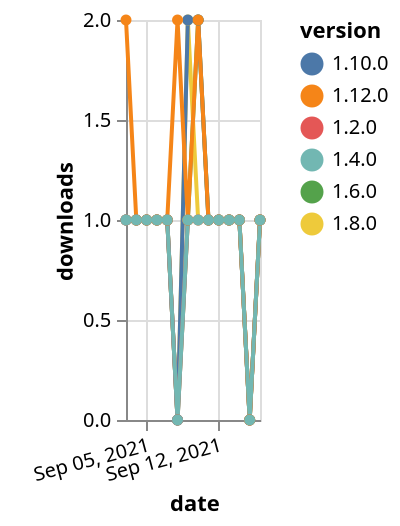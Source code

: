 {"$schema": "https://vega.github.io/schema/vega-lite/v5.json", "description": "A simple bar chart with embedded data.", "data": {"values": [{"date": "2021-09-03", "total": 171, "delta": 1, "version": "1.6.0"}, {"date": "2021-09-04", "total": 172, "delta": 1, "version": "1.6.0"}, {"date": "2021-09-05", "total": 173, "delta": 1, "version": "1.6.0"}, {"date": "2021-09-06", "total": 174, "delta": 1, "version": "1.6.0"}, {"date": "2021-09-07", "total": 175, "delta": 1, "version": "1.6.0"}, {"date": "2021-09-08", "total": 175, "delta": 0, "version": "1.6.0"}, {"date": "2021-09-09", "total": 176, "delta": 1, "version": "1.6.0"}, {"date": "2021-09-10", "total": 178, "delta": 2, "version": "1.6.0"}, {"date": "2021-09-11", "total": 179, "delta": 1, "version": "1.6.0"}, {"date": "2021-09-12", "total": 180, "delta": 1, "version": "1.6.0"}, {"date": "2021-09-13", "total": 181, "delta": 1, "version": "1.6.0"}, {"date": "2021-09-14", "total": 182, "delta": 1, "version": "1.6.0"}, {"date": "2021-09-15", "total": 182, "delta": 0, "version": "1.6.0"}, {"date": "2021-09-16", "total": 183, "delta": 1, "version": "1.6.0"}, {"date": "2021-09-03", "total": 147, "delta": 1, "version": "1.8.0"}, {"date": "2021-09-04", "total": 148, "delta": 1, "version": "1.8.0"}, {"date": "2021-09-05", "total": 149, "delta": 1, "version": "1.8.0"}, {"date": "2021-09-06", "total": 150, "delta": 1, "version": "1.8.0"}, {"date": "2021-09-07", "total": 151, "delta": 1, "version": "1.8.0"}, {"date": "2021-09-08", "total": 151, "delta": 0, "version": "1.8.0"}, {"date": "2021-09-09", "total": 153, "delta": 2, "version": "1.8.0"}, {"date": "2021-09-10", "total": 154, "delta": 1, "version": "1.8.0"}, {"date": "2021-09-11", "total": 155, "delta": 1, "version": "1.8.0"}, {"date": "2021-09-12", "total": 156, "delta": 1, "version": "1.8.0"}, {"date": "2021-09-13", "total": 157, "delta": 1, "version": "1.8.0"}, {"date": "2021-09-14", "total": 158, "delta": 1, "version": "1.8.0"}, {"date": "2021-09-15", "total": 158, "delta": 0, "version": "1.8.0"}, {"date": "2021-09-16", "total": 159, "delta": 1, "version": "1.8.0"}, {"date": "2021-09-03", "total": 164, "delta": 1, "version": "1.10.0"}, {"date": "2021-09-04", "total": 165, "delta": 1, "version": "1.10.0"}, {"date": "2021-09-05", "total": 166, "delta": 1, "version": "1.10.0"}, {"date": "2021-09-06", "total": 167, "delta": 1, "version": "1.10.0"}, {"date": "2021-09-07", "total": 168, "delta": 1, "version": "1.10.0"}, {"date": "2021-09-08", "total": 168, "delta": 0, "version": "1.10.0"}, {"date": "2021-09-09", "total": 170, "delta": 2, "version": "1.10.0"}, {"date": "2021-09-10", "total": 172, "delta": 2, "version": "1.10.0"}, {"date": "2021-09-11", "total": 173, "delta": 1, "version": "1.10.0"}, {"date": "2021-09-12", "total": 174, "delta": 1, "version": "1.10.0"}, {"date": "2021-09-13", "total": 175, "delta": 1, "version": "1.10.0"}, {"date": "2021-09-14", "total": 176, "delta": 1, "version": "1.10.0"}, {"date": "2021-09-15", "total": 176, "delta": 0, "version": "1.10.0"}, {"date": "2021-09-16", "total": 177, "delta": 1, "version": "1.10.0"}, {"date": "2021-09-03", "total": 214, "delta": 1, "version": "1.2.0"}, {"date": "2021-09-04", "total": 215, "delta": 1, "version": "1.2.0"}, {"date": "2021-09-05", "total": 216, "delta": 1, "version": "1.2.0"}, {"date": "2021-09-06", "total": 217, "delta": 1, "version": "1.2.0"}, {"date": "2021-09-07", "total": 218, "delta": 1, "version": "1.2.0"}, {"date": "2021-09-08", "total": 218, "delta": 0, "version": "1.2.0"}, {"date": "2021-09-09", "total": 219, "delta": 1, "version": "1.2.0"}, {"date": "2021-09-10", "total": 220, "delta": 1, "version": "1.2.0"}, {"date": "2021-09-11", "total": 221, "delta": 1, "version": "1.2.0"}, {"date": "2021-09-12", "total": 222, "delta": 1, "version": "1.2.0"}, {"date": "2021-09-13", "total": 223, "delta": 1, "version": "1.2.0"}, {"date": "2021-09-14", "total": 224, "delta": 1, "version": "1.2.0"}, {"date": "2021-09-15", "total": 224, "delta": 0, "version": "1.2.0"}, {"date": "2021-09-16", "total": 225, "delta": 1, "version": "1.2.0"}, {"date": "2021-09-03", "total": 112, "delta": 2, "version": "1.12.0"}, {"date": "2021-09-04", "total": 113, "delta": 1, "version": "1.12.0"}, {"date": "2021-09-05", "total": 114, "delta": 1, "version": "1.12.0"}, {"date": "2021-09-06", "total": 115, "delta": 1, "version": "1.12.0"}, {"date": "2021-09-07", "total": 116, "delta": 1, "version": "1.12.0"}, {"date": "2021-09-08", "total": 118, "delta": 2, "version": "1.12.0"}, {"date": "2021-09-09", "total": 119, "delta": 1, "version": "1.12.0"}, {"date": "2021-09-10", "total": 121, "delta": 2, "version": "1.12.0"}, {"date": "2021-09-11", "total": 122, "delta": 1, "version": "1.12.0"}, {"date": "2021-09-12", "total": 123, "delta": 1, "version": "1.12.0"}, {"date": "2021-09-13", "total": 124, "delta": 1, "version": "1.12.0"}, {"date": "2021-09-14", "total": 125, "delta": 1, "version": "1.12.0"}, {"date": "2021-09-15", "total": 125, "delta": 0, "version": "1.12.0"}, {"date": "2021-09-16", "total": 126, "delta": 1, "version": "1.12.0"}, {"date": "2021-09-03", "total": 173, "delta": 1, "version": "1.4.0"}, {"date": "2021-09-04", "total": 174, "delta": 1, "version": "1.4.0"}, {"date": "2021-09-05", "total": 175, "delta": 1, "version": "1.4.0"}, {"date": "2021-09-06", "total": 176, "delta": 1, "version": "1.4.0"}, {"date": "2021-09-07", "total": 177, "delta": 1, "version": "1.4.0"}, {"date": "2021-09-08", "total": 177, "delta": 0, "version": "1.4.0"}, {"date": "2021-09-09", "total": 178, "delta": 1, "version": "1.4.0"}, {"date": "2021-09-10", "total": 179, "delta": 1, "version": "1.4.0"}, {"date": "2021-09-11", "total": 180, "delta": 1, "version": "1.4.0"}, {"date": "2021-09-12", "total": 181, "delta": 1, "version": "1.4.0"}, {"date": "2021-09-13", "total": 182, "delta": 1, "version": "1.4.0"}, {"date": "2021-09-14", "total": 183, "delta": 1, "version": "1.4.0"}, {"date": "2021-09-15", "total": 183, "delta": 0, "version": "1.4.0"}, {"date": "2021-09-16", "total": 184, "delta": 1, "version": "1.4.0"}]}, "width": "container", "mark": {"type": "line", "point": {"filled": true}}, "encoding": {"x": {"field": "date", "type": "temporal", "timeUnit": "yearmonthdate", "title": "date", "axis": {"labelAngle": -15}}, "y": {"field": "delta", "type": "quantitative", "title": "downloads"}, "color": {"field": "version", "type": "nominal"}, "tooltip": {"field": "delta"}}}